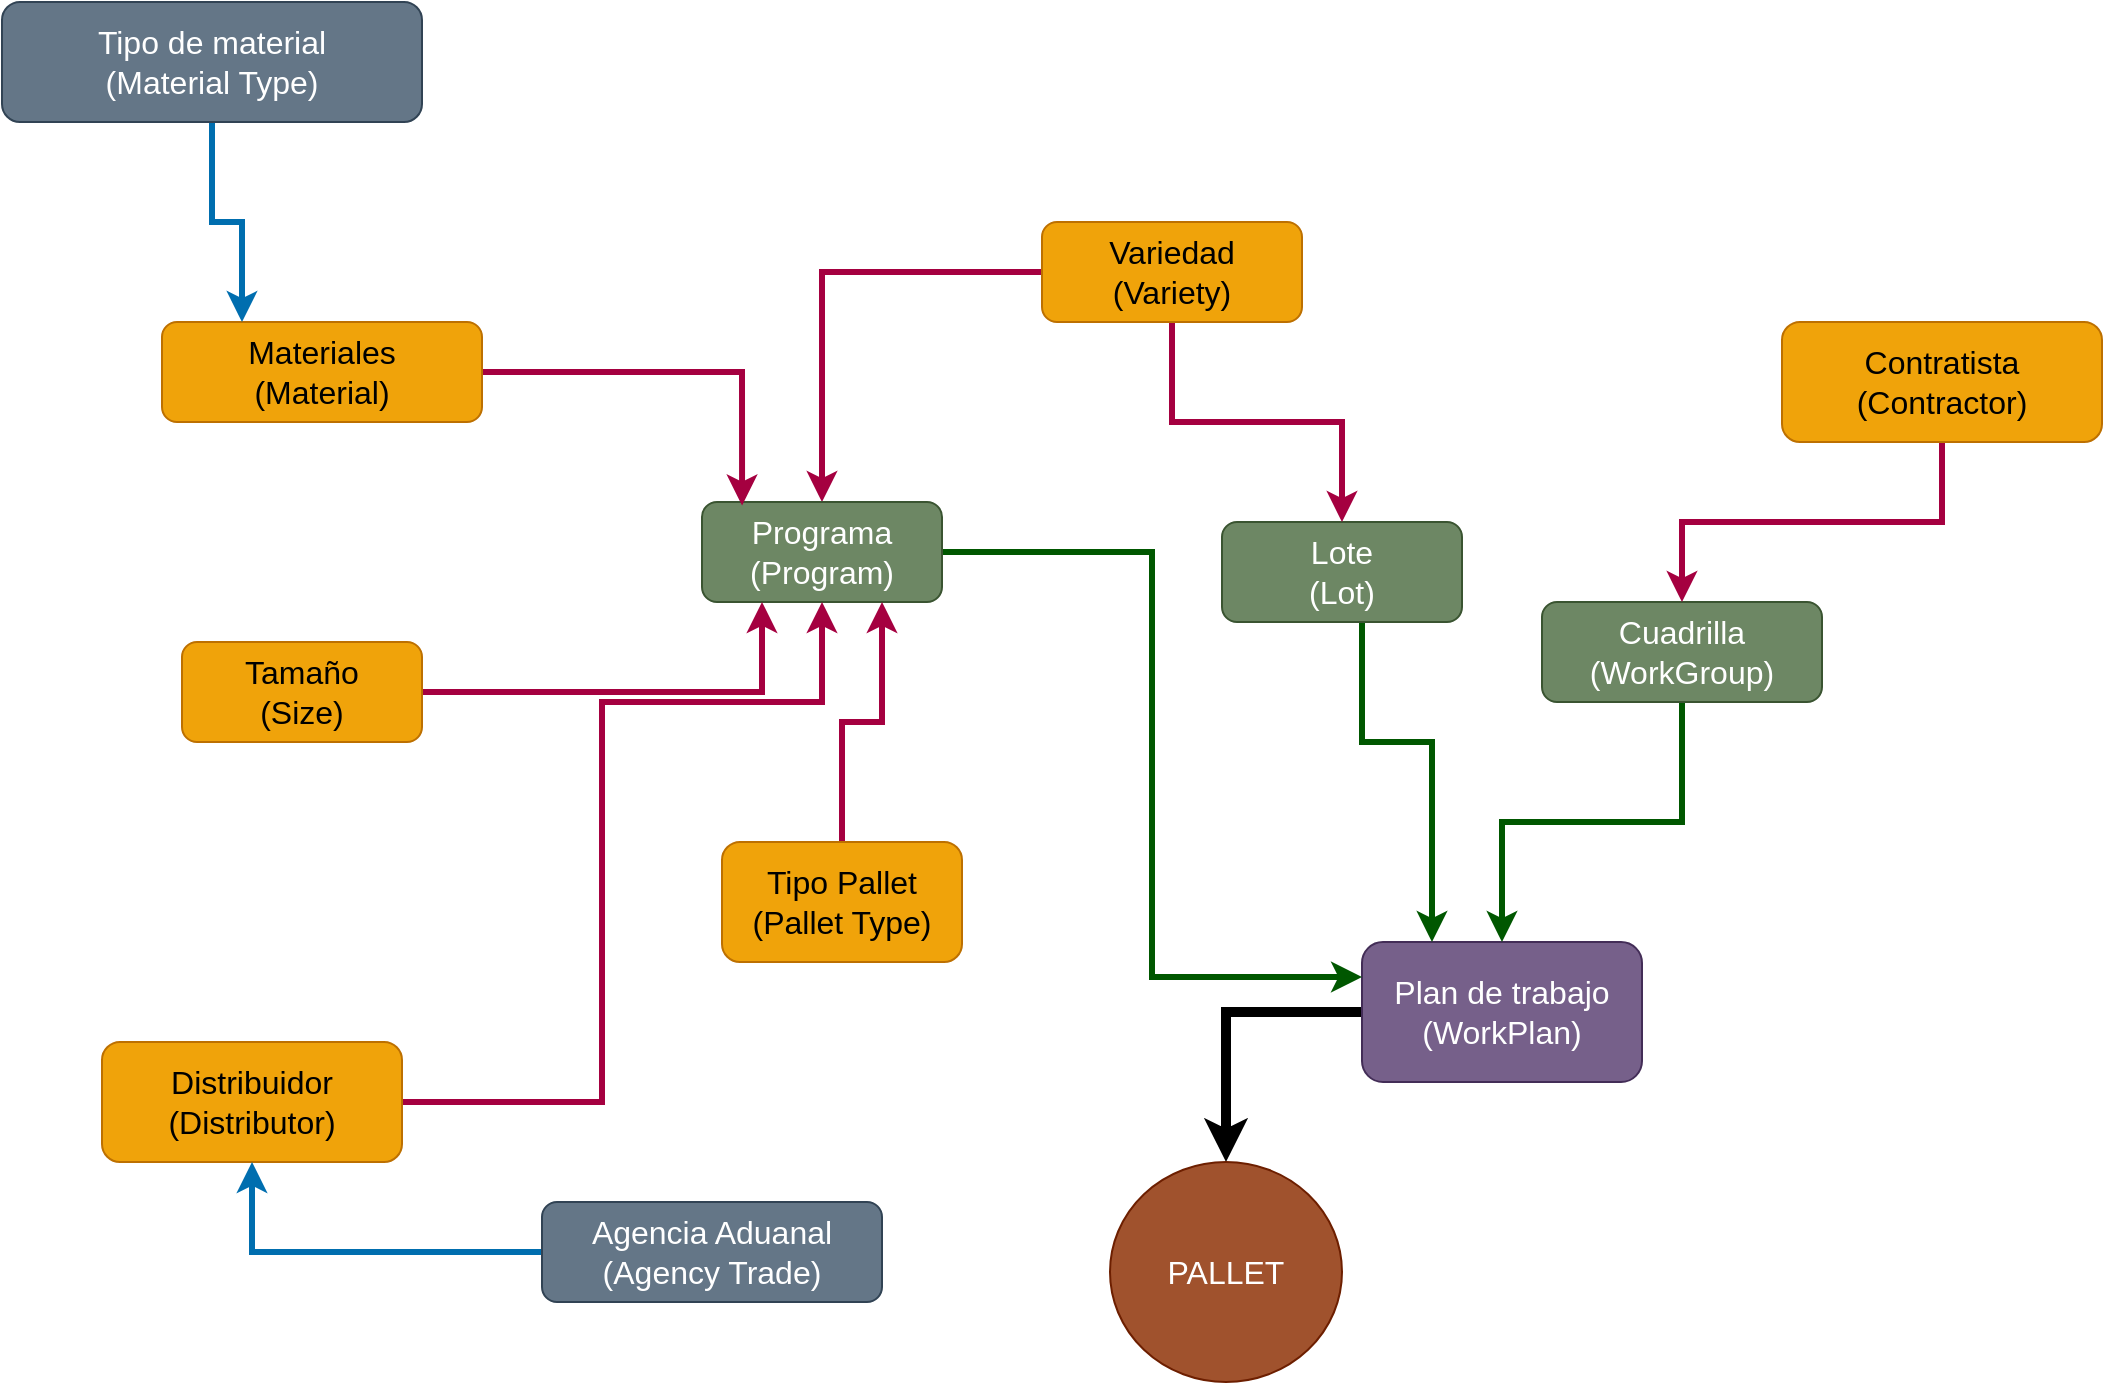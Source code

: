 <mxfile version="21.1.8" type="github">
  <diagram name="Página-1" id="E5eDrzF1vHOTVu4U-9JP">
    <mxGraphModel dx="1400" dy="720" grid="1" gridSize="10" guides="1" tooltips="1" connect="1" arrows="1" fold="1" page="1" pageScale="1" pageWidth="1169" pageHeight="827" math="0" shadow="0">
      <root>
        <mxCell id="0" />
        <mxCell id="1" parent="0" />
        <mxCell id="TqmmsIACruIbI4F4TJP2-14" value="" style="edgeStyle=orthogonalEdgeStyle;rounded=0;orthogonalLoop=1;jettySize=auto;html=1;strokeWidth=5;fontSize=16;" parent="1" source="TqmmsIACruIbI4F4TJP2-1" target="TqmmsIACruIbI4F4TJP2-13" edge="1">
          <mxGeometry relative="1" as="geometry" />
        </mxCell>
        <mxCell id="TqmmsIACruIbI4F4TJP2-1" value="Plan de trabajo (WorkPlan)" style="rounded=1;whiteSpace=wrap;html=1;fillColor=#76608a;fontColor=#ffffff;strokeColor=#432D57;fontSize=16;" parent="1" vertex="1">
          <mxGeometry x="750" y="550" width="140" height="70" as="geometry" />
        </mxCell>
        <mxCell id="TqmmsIACruIbI4F4TJP2-10" style="edgeStyle=orthogonalEdgeStyle;rounded=0;orthogonalLoop=1;jettySize=auto;html=1;fillColor=#008a00;strokeColor=#005700;strokeWidth=3;fontSize=16;" parent="1" source="TqmmsIACruIbI4F4TJP2-3" target="TqmmsIACruIbI4F4TJP2-1" edge="1">
          <mxGeometry relative="1" as="geometry" />
        </mxCell>
        <mxCell id="TqmmsIACruIbI4F4TJP2-3" value="Cuadrilla&lt;br style=&quot;font-size: 16px;&quot;&gt;(WorkGroup)" style="whiteSpace=wrap;html=1;rounded=1;fillColor=#6d8764;fontColor=#ffffff;strokeColor=#3A5431;fontSize=16;" parent="1" vertex="1">
          <mxGeometry x="840" y="380" width="140" height="50" as="geometry" />
        </mxCell>
        <mxCell id="TqmmsIACruIbI4F4TJP2-9" style="edgeStyle=orthogonalEdgeStyle;rounded=0;orthogonalLoop=1;jettySize=auto;html=1;entryX=0.5;entryY=0;entryDx=0;entryDy=0;fillColor=#d80073;strokeColor=#A50040;strokeWidth=3;fontSize=16;" parent="1" source="TqmmsIACruIbI4F4TJP2-5" target="TqmmsIACruIbI4F4TJP2-3" edge="1">
          <mxGeometry relative="1" as="geometry" />
        </mxCell>
        <mxCell id="TqmmsIACruIbI4F4TJP2-5" value="Contratista&lt;br style=&quot;font-size: 16px;&quot;&gt;(Contractor)" style="whiteSpace=wrap;html=1;rounded=1;fillColor=#f0a30a;fontColor=#000000;strokeColor=#BD7000;fontSize=16;" parent="1" vertex="1">
          <mxGeometry x="960" y="240" width="160" height="60" as="geometry" />
        </mxCell>
        <mxCell id="TqmmsIACruIbI4F4TJP2-13" value="PALLET" style="ellipse;whiteSpace=wrap;html=1;rounded=1;fillColor=#a0522d;fontColor=#ffffff;strokeColor=#6D1F00;fontSize=16;" parent="1" vertex="1">
          <mxGeometry x="624" y="660" width="116" height="110" as="geometry" />
        </mxCell>
        <mxCell id="TqmmsIACruIbI4F4TJP2-17" style="edgeStyle=orthogonalEdgeStyle;rounded=0;orthogonalLoop=1;jettySize=auto;html=1;fillColor=#008a00;strokeColor=#005700;strokeWidth=3;fontSize=16;entryX=0.25;entryY=0;entryDx=0;entryDy=0;" parent="1" source="TqmmsIACruIbI4F4TJP2-15" target="TqmmsIACruIbI4F4TJP2-1" edge="1">
          <mxGeometry relative="1" as="geometry">
            <mxPoint x="700" y="460" as="targetPoint" />
            <Array as="points">
              <mxPoint x="750" y="450" />
              <mxPoint x="785" y="450" />
            </Array>
          </mxGeometry>
        </mxCell>
        <mxCell id="TqmmsIACruIbI4F4TJP2-15" value="Lote&lt;br style=&quot;font-size: 16px;&quot;&gt;(Lot)" style="rounded=1;whiteSpace=wrap;html=1;fillColor=#6d8764;fontColor=#ffffff;strokeColor=#3A5431;fontSize=16;" parent="1" vertex="1">
          <mxGeometry x="680" y="340" width="120" height="50" as="geometry" />
        </mxCell>
        <mxCell id="TqmmsIACruIbI4F4TJP2-19" style="edgeStyle=orthogonalEdgeStyle;rounded=0;orthogonalLoop=1;jettySize=auto;html=1;entryX=0.5;entryY=0;entryDx=0;entryDy=0;fillColor=#d80073;strokeColor=#A50040;strokeWidth=3;fontSize=16;" parent="1" source="TqmmsIACruIbI4F4TJP2-18" target="TqmmsIACruIbI4F4TJP2-15" edge="1">
          <mxGeometry relative="1" as="geometry" />
        </mxCell>
        <mxCell id="TqmmsIACruIbI4F4TJP2-21" style="edgeStyle=orthogonalEdgeStyle;rounded=0;orthogonalLoop=1;jettySize=auto;html=1;fillColor=#d80073;strokeColor=#A50040;strokeWidth=3;fontSize=16;" parent="1" source="TqmmsIACruIbI4F4TJP2-18" target="TqmmsIACruIbI4F4TJP2-20" edge="1">
          <mxGeometry relative="1" as="geometry" />
        </mxCell>
        <mxCell id="TqmmsIACruIbI4F4TJP2-18" value="Variedad&lt;br style=&quot;font-size: 16px;&quot;&gt;(Variety)" style="rounded=1;whiteSpace=wrap;html=1;fillColor=#f0a30a;fontColor=#000000;strokeColor=#BD7000;fontSize=16;" parent="1" vertex="1">
          <mxGeometry x="590" y="190" width="130" height="50" as="geometry" />
        </mxCell>
        <mxCell id="TqmmsIACruIbI4F4TJP2-42" style="edgeStyle=orthogonalEdgeStyle;rounded=0;orthogonalLoop=1;jettySize=auto;html=1;entryX=0;entryY=0.25;entryDx=0;entryDy=0;fillColor=#008a00;strokeColor=#005700;strokeWidth=3;fontSize=16;" parent="1" source="TqmmsIACruIbI4F4TJP2-20" target="TqmmsIACruIbI4F4TJP2-1" edge="1">
          <mxGeometry relative="1" as="geometry" />
        </mxCell>
        <mxCell id="TqmmsIACruIbI4F4TJP2-20" value="Programa&lt;br style=&quot;font-size: 16px;&quot;&gt;(Program)" style="rounded=1;whiteSpace=wrap;html=1;fillColor=#6d8764;strokeColor=#3A5431;fontColor=#ffffff;fontSize=16;" parent="1" vertex="1">
          <mxGeometry x="420" y="330" width="120" height="50" as="geometry" />
        </mxCell>
        <mxCell id="TqmmsIACruIbI4F4TJP2-35" style="edgeStyle=orthogonalEdgeStyle;rounded=0;orthogonalLoop=1;jettySize=auto;html=1;fillColor=#d80073;strokeColor=#A50040;strokeWidth=3;fontSize=16;entryX=0.167;entryY=0.035;entryDx=0;entryDy=0;entryPerimeter=0;" parent="1" source="TqmmsIACruIbI4F4TJP2-23" target="TqmmsIACruIbI4F4TJP2-20" edge="1">
          <mxGeometry relative="1" as="geometry" />
        </mxCell>
        <mxCell id="TqmmsIACruIbI4F4TJP2-23" value="Materiales&lt;br style=&quot;font-size: 16px;&quot;&gt;(Material)" style="rounded=1;whiteSpace=wrap;html=1;fillColor=#f0a30a;fontColor=#000000;strokeColor=#BD7000;fontSize=16;" parent="1" vertex="1">
          <mxGeometry x="150" y="240" width="160" height="50" as="geometry" />
        </mxCell>
        <mxCell id="TqmmsIACruIbI4F4TJP2-34" style="edgeStyle=orthogonalEdgeStyle;rounded=0;orthogonalLoop=1;jettySize=auto;html=1;entryX=0.25;entryY=1;entryDx=0;entryDy=0;fillColor=#d80073;strokeColor=#A50040;strokeWidth=3;fontSize=16;" parent="1" source="TqmmsIACruIbI4F4TJP2-24" target="TqmmsIACruIbI4F4TJP2-20" edge="1">
          <mxGeometry relative="1" as="geometry" />
        </mxCell>
        <mxCell id="TqmmsIACruIbI4F4TJP2-24" value="Tamaño&lt;br style=&quot;font-size: 16px;&quot;&gt;(Size)" style="rounded=1;whiteSpace=wrap;html=1;fillColor=#f0a30a;fontColor=#000000;strokeColor=#BD7000;fontSize=16;" parent="1" vertex="1">
          <mxGeometry x="160" y="400" width="120" height="50" as="geometry" />
        </mxCell>
        <mxCell id="TqmmsIACruIbI4F4TJP2-29" style="edgeStyle=orthogonalEdgeStyle;rounded=0;orthogonalLoop=1;jettySize=auto;html=1;entryX=0.75;entryY=1;entryDx=0;entryDy=0;fillColor=#d80073;strokeColor=#A50040;strokeWidth=3;fontSize=16;" parent="1" source="TqmmsIACruIbI4F4TJP2-25" target="TqmmsIACruIbI4F4TJP2-20" edge="1">
          <mxGeometry relative="1" as="geometry" />
        </mxCell>
        <mxCell id="TqmmsIACruIbI4F4TJP2-25" value="Tipo Pallet&lt;br style=&quot;font-size: 16px;&quot;&gt;(Pallet Type)" style="rounded=1;whiteSpace=wrap;html=1;fillColor=#f0a30a;fontColor=#000000;strokeColor=#BD7000;fontSize=16;" parent="1" vertex="1">
          <mxGeometry x="430" y="500" width="120" height="60" as="geometry" />
        </mxCell>
        <mxCell id="TqmmsIACruIbI4F4TJP2-32" style="edgeStyle=orthogonalEdgeStyle;rounded=0;orthogonalLoop=1;jettySize=auto;html=1;entryX=0.5;entryY=1;entryDx=0;entryDy=0;fillColor=#d80073;strokeColor=#A50040;strokeWidth=3;fontSize=16;" parent="1" source="TqmmsIACruIbI4F4TJP2-27" target="TqmmsIACruIbI4F4TJP2-20" edge="1">
          <mxGeometry relative="1" as="geometry">
            <Array as="points">
              <mxPoint x="370" y="630" />
              <mxPoint x="370" y="430" />
              <mxPoint x="480" y="430" />
            </Array>
          </mxGeometry>
        </mxCell>
        <mxCell id="TqmmsIACruIbI4F4TJP2-27" value="Distribuidor&lt;br style=&quot;font-size: 16px;&quot;&gt;(Distributor)" style="rounded=1;whiteSpace=wrap;html=1;fillColor=#f0a30a;fontColor=#000000;strokeColor=#BD7000;fontSize=16;" parent="1" vertex="1">
          <mxGeometry x="120" y="600" width="150" height="60" as="geometry" />
        </mxCell>
        <mxCell id="TqmmsIACruIbI4F4TJP2-30" style="edgeStyle=orthogonalEdgeStyle;rounded=0;orthogonalLoop=1;jettySize=auto;html=1;entryX=0.5;entryY=1;entryDx=0;entryDy=0;fillColor=#1ba1e2;strokeColor=#006EAF;strokeWidth=3;fontSize=16;" parent="1" source="TqmmsIACruIbI4F4TJP2-28" target="TqmmsIACruIbI4F4TJP2-27" edge="1">
          <mxGeometry relative="1" as="geometry" />
        </mxCell>
        <mxCell id="TqmmsIACruIbI4F4TJP2-28" value="Agencia Aduanal&lt;br style=&quot;font-size: 16px;&quot;&gt;(Agency Trade)" style="rounded=1;whiteSpace=wrap;html=1;fillColor=#647687;fontColor=#ffffff;strokeColor=#314354;fontSize=16;" parent="1" vertex="1">
          <mxGeometry x="340" y="680" width="170" height="50" as="geometry" />
        </mxCell>
        <mxCell id="TqmmsIACruIbI4F4TJP2-41" style="edgeStyle=orthogonalEdgeStyle;rounded=0;orthogonalLoop=1;jettySize=auto;html=1;entryX=0.25;entryY=0;entryDx=0;entryDy=0;fillColor=#1ba1e2;strokeColor=#006EAF;strokeWidth=3;fontSize=16;" parent="1" source="TqmmsIACruIbI4F4TJP2-39" target="TqmmsIACruIbI4F4TJP2-23" edge="1">
          <mxGeometry relative="1" as="geometry" />
        </mxCell>
        <mxCell id="TqmmsIACruIbI4F4TJP2-39" value="Tipo de material&lt;br style=&quot;font-size: 16px;&quot;&gt;(Material Type)" style="rounded=1;whiteSpace=wrap;html=1;fillColor=#647687;fontColor=#ffffff;strokeColor=#314354;fontSize=16;" parent="1" vertex="1">
          <mxGeometry x="70" y="80" width="210" height="60" as="geometry" />
        </mxCell>
      </root>
    </mxGraphModel>
  </diagram>
</mxfile>
